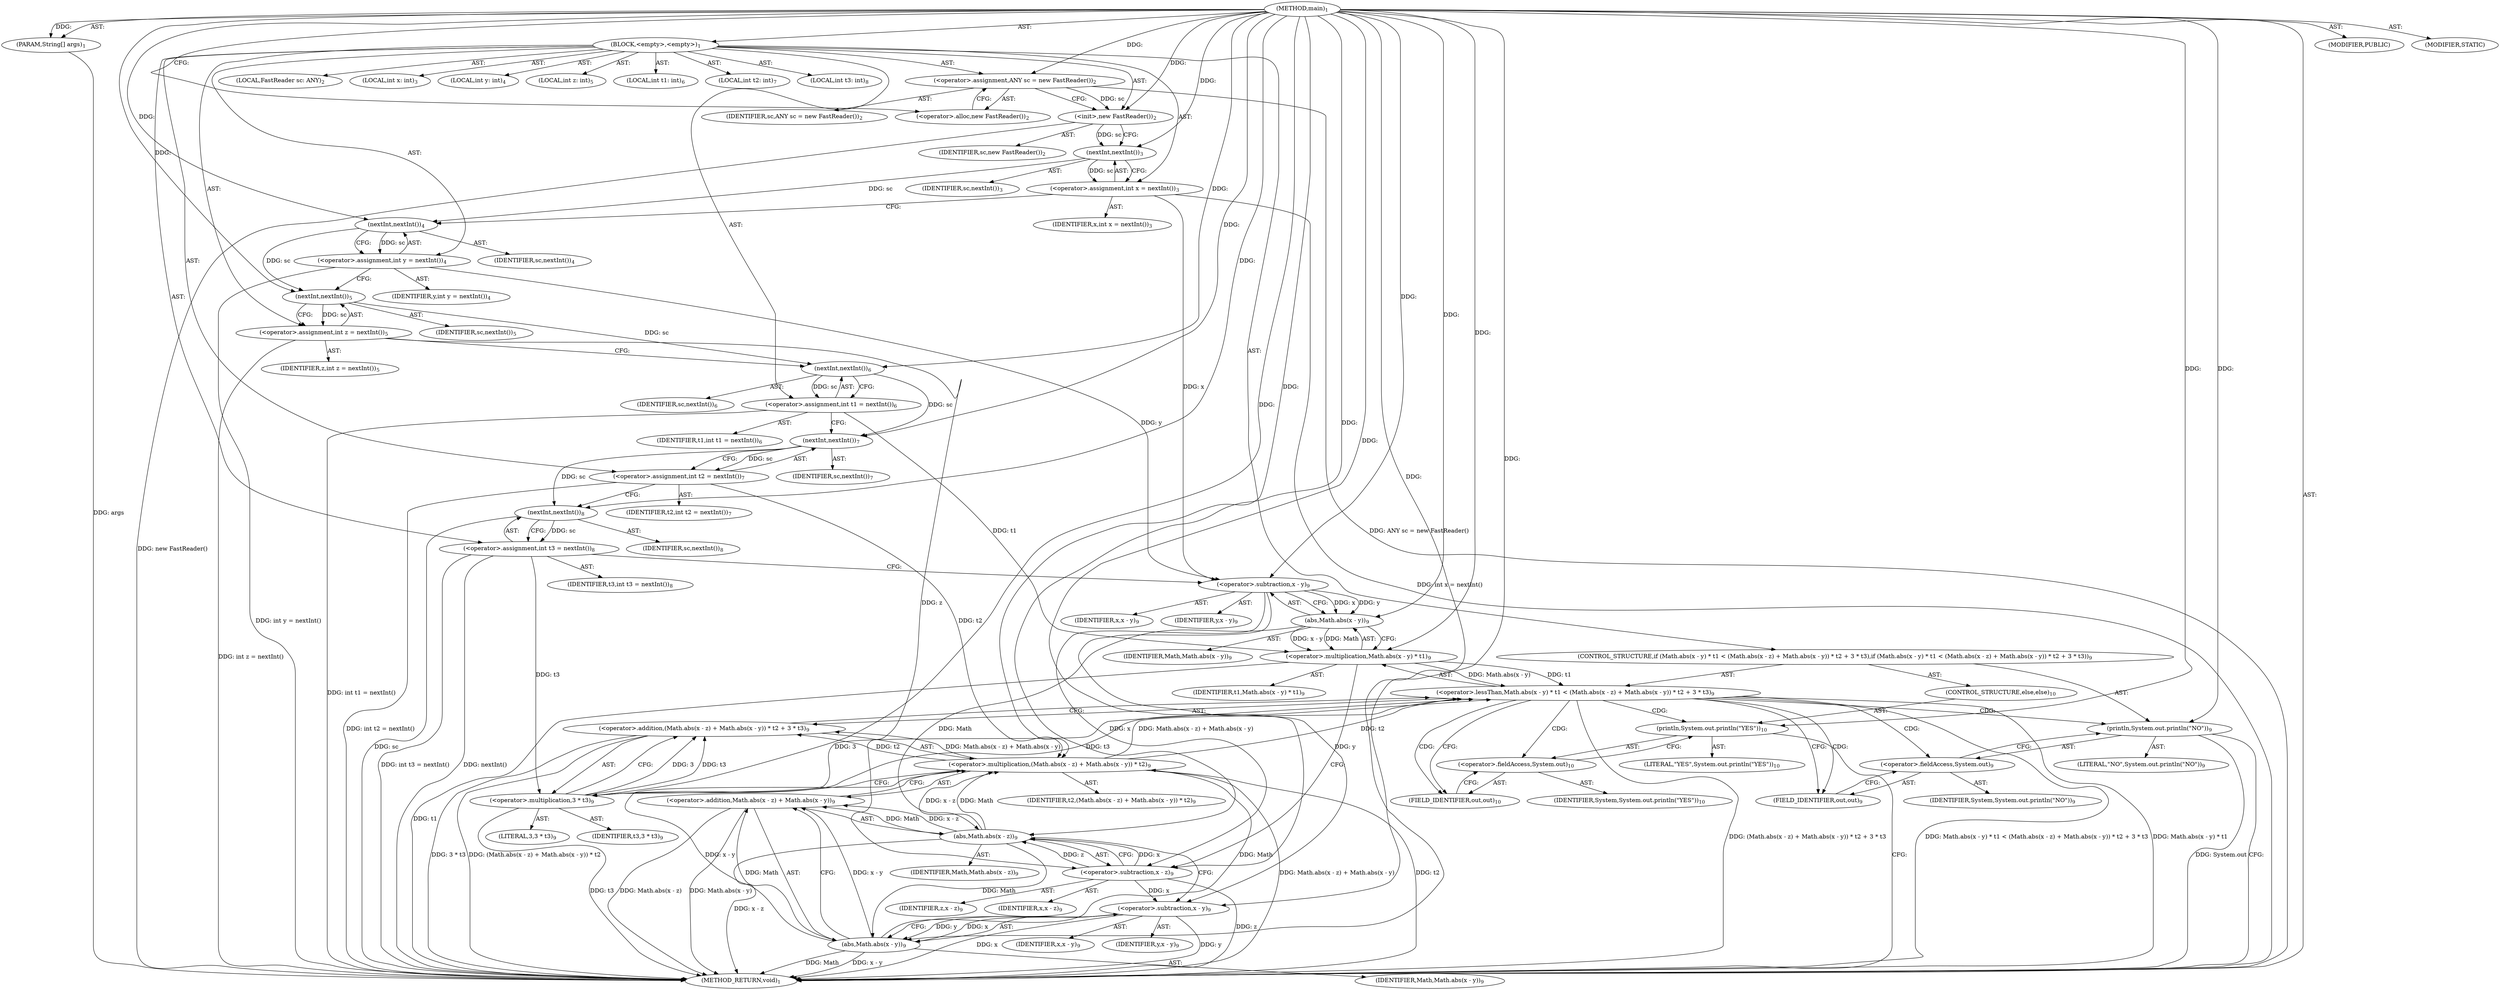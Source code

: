 digraph "main" {  
"19" [label = <(METHOD,main)<SUB>1</SUB>> ]
"20" [label = <(PARAM,String[] args)<SUB>1</SUB>> ]
"21" [label = <(BLOCK,&lt;empty&gt;,&lt;empty&gt;)<SUB>1</SUB>> ]
"4" [label = <(LOCAL,FastReader sc: ANY)<SUB>2</SUB>> ]
"22" [label = <(&lt;operator&gt;.assignment,ANY sc = new FastReader())<SUB>2</SUB>> ]
"23" [label = <(IDENTIFIER,sc,ANY sc = new FastReader())<SUB>2</SUB>> ]
"24" [label = <(&lt;operator&gt;.alloc,new FastReader())<SUB>2</SUB>> ]
"25" [label = <(&lt;init&gt;,new FastReader())<SUB>2</SUB>> ]
"3" [label = <(IDENTIFIER,sc,new FastReader())<SUB>2</SUB>> ]
"26" [label = <(LOCAL,int x: int)<SUB>3</SUB>> ]
"27" [label = <(&lt;operator&gt;.assignment,int x = nextInt())<SUB>3</SUB>> ]
"28" [label = <(IDENTIFIER,x,int x = nextInt())<SUB>3</SUB>> ]
"29" [label = <(nextInt,nextInt())<SUB>3</SUB>> ]
"30" [label = <(IDENTIFIER,sc,nextInt())<SUB>3</SUB>> ]
"31" [label = <(LOCAL,int y: int)<SUB>4</SUB>> ]
"32" [label = <(&lt;operator&gt;.assignment,int y = nextInt())<SUB>4</SUB>> ]
"33" [label = <(IDENTIFIER,y,int y = nextInt())<SUB>4</SUB>> ]
"34" [label = <(nextInt,nextInt())<SUB>4</SUB>> ]
"35" [label = <(IDENTIFIER,sc,nextInt())<SUB>4</SUB>> ]
"36" [label = <(LOCAL,int z: int)<SUB>5</SUB>> ]
"37" [label = <(&lt;operator&gt;.assignment,int z = nextInt())<SUB>5</SUB>> ]
"38" [label = <(IDENTIFIER,z,int z = nextInt())<SUB>5</SUB>> ]
"39" [label = <(nextInt,nextInt())<SUB>5</SUB>> ]
"40" [label = <(IDENTIFIER,sc,nextInt())<SUB>5</SUB>> ]
"41" [label = <(LOCAL,int t1: int)<SUB>6</SUB>> ]
"42" [label = <(&lt;operator&gt;.assignment,int t1 = nextInt())<SUB>6</SUB>> ]
"43" [label = <(IDENTIFIER,t1,int t1 = nextInt())<SUB>6</SUB>> ]
"44" [label = <(nextInt,nextInt())<SUB>6</SUB>> ]
"45" [label = <(IDENTIFIER,sc,nextInt())<SUB>6</SUB>> ]
"46" [label = <(LOCAL,int t2: int)<SUB>7</SUB>> ]
"47" [label = <(&lt;operator&gt;.assignment,int t2 = nextInt())<SUB>7</SUB>> ]
"48" [label = <(IDENTIFIER,t2,int t2 = nextInt())<SUB>7</SUB>> ]
"49" [label = <(nextInt,nextInt())<SUB>7</SUB>> ]
"50" [label = <(IDENTIFIER,sc,nextInt())<SUB>7</SUB>> ]
"51" [label = <(LOCAL,int t3: int)<SUB>8</SUB>> ]
"52" [label = <(&lt;operator&gt;.assignment,int t3 = nextInt())<SUB>8</SUB>> ]
"53" [label = <(IDENTIFIER,t3,int t3 = nextInt())<SUB>8</SUB>> ]
"54" [label = <(nextInt,nextInt())<SUB>8</SUB>> ]
"55" [label = <(IDENTIFIER,sc,nextInt())<SUB>8</SUB>> ]
"56" [label = <(CONTROL_STRUCTURE,if (Math.abs(x - y) * t1 &lt; (Math.abs(x - z) + Math.abs(x - y)) * t2 + 3 * t3),if (Math.abs(x - y) * t1 &lt; (Math.abs(x - z) + Math.abs(x - y)) * t2 + 3 * t3))<SUB>9</SUB>> ]
"57" [label = <(&lt;operator&gt;.lessThan,Math.abs(x - y) * t1 &lt; (Math.abs(x - z) + Math.abs(x - y)) * t2 + 3 * t3)<SUB>9</SUB>> ]
"58" [label = <(&lt;operator&gt;.multiplication,Math.abs(x - y) * t1)<SUB>9</SUB>> ]
"59" [label = <(abs,Math.abs(x - y))<SUB>9</SUB>> ]
"60" [label = <(IDENTIFIER,Math,Math.abs(x - y))<SUB>9</SUB>> ]
"61" [label = <(&lt;operator&gt;.subtraction,x - y)<SUB>9</SUB>> ]
"62" [label = <(IDENTIFIER,x,x - y)<SUB>9</SUB>> ]
"63" [label = <(IDENTIFIER,y,x - y)<SUB>9</SUB>> ]
"64" [label = <(IDENTIFIER,t1,Math.abs(x - y) * t1)<SUB>9</SUB>> ]
"65" [label = <(&lt;operator&gt;.addition,(Math.abs(x - z) + Math.abs(x - y)) * t2 + 3 * t3)<SUB>9</SUB>> ]
"66" [label = <(&lt;operator&gt;.multiplication,(Math.abs(x - z) + Math.abs(x - y)) * t2)<SUB>9</SUB>> ]
"67" [label = <(&lt;operator&gt;.addition,Math.abs(x - z) + Math.abs(x - y))<SUB>9</SUB>> ]
"68" [label = <(abs,Math.abs(x - z))<SUB>9</SUB>> ]
"69" [label = <(IDENTIFIER,Math,Math.abs(x - z))<SUB>9</SUB>> ]
"70" [label = <(&lt;operator&gt;.subtraction,x - z)<SUB>9</SUB>> ]
"71" [label = <(IDENTIFIER,x,x - z)<SUB>9</SUB>> ]
"72" [label = <(IDENTIFIER,z,x - z)<SUB>9</SUB>> ]
"73" [label = <(abs,Math.abs(x - y))<SUB>9</SUB>> ]
"74" [label = <(IDENTIFIER,Math,Math.abs(x - y))<SUB>9</SUB>> ]
"75" [label = <(&lt;operator&gt;.subtraction,x - y)<SUB>9</SUB>> ]
"76" [label = <(IDENTIFIER,x,x - y)<SUB>9</SUB>> ]
"77" [label = <(IDENTIFIER,y,x - y)<SUB>9</SUB>> ]
"78" [label = <(IDENTIFIER,t2,(Math.abs(x - z) + Math.abs(x - y)) * t2)<SUB>9</SUB>> ]
"79" [label = <(&lt;operator&gt;.multiplication,3 * t3)<SUB>9</SUB>> ]
"80" [label = <(LITERAL,3,3 * t3)<SUB>9</SUB>> ]
"81" [label = <(IDENTIFIER,t3,3 * t3)<SUB>9</SUB>> ]
"82" [label = <(println,System.out.println(&quot;NO&quot;))<SUB>9</SUB>> ]
"83" [label = <(&lt;operator&gt;.fieldAccess,System.out)<SUB>9</SUB>> ]
"84" [label = <(IDENTIFIER,System,System.out.println(&quot;NO&quot;))<SUB>9</SUB>> ]
"85" [label = <(FIELD_IDENTIFIER,out,out)<SUB>9</SUB>> ]
"86" [label = <(LITERAL,&quot;NO&quot;,System.out.println(&quot;NO&quot;))<SUB>9</SUB>> ]
"87" [label = <(CONTROL_STRUCTURE,else,else)<SUB>10</SUB>> ]
"88" [label = <(println,System.out.println(&quot;YES&quot;))<SUB>10</SUB>> ]
"89" [label = <(&lt;operator&gt;.fieldAccess,System.out)<SUB>10</SUB>> ]
"90" [label = <(IDENTIFIER,System,System.out.println(&quot;YES&quot;))<SUB>10</SUB>> ]
"91" [label = <(FIELD_IDENTIFIER,out,out)<SUB>10</SUB>> ]
"92" [label = <(LITERAL,&quot;YES&quot;,System.out.println(&quot;YES&quot;))<SUB>10</SUB>> ]
"93" [label = <(MODIFIER,PUBLIC)> ]
"94" [label = <(MODIFIER,STATIC)> ]
"95" [label = <(METHOD_RETURN,void)<SUB>1</SUB>> ]
  "19" -> "20"  [ label = "AST: "] 
  "19" -> "21"  [ label = "AST: "] 
  "19" -> "93"  [ label = "AST: "] 
  "19" -> "94"  [ label = "AST: "] 
  "19" -> "95"  [ label = "AST: "] 
  "21" -> "4"  [ label = "AST: "] 
  "21" -> "22"  [ label = "AST: "] 
  "21" -> "25"  [ label = "AST: "] 
  "21" -> "26"  [ label = "AST: "] 
  "21" -> "27"  [ label = "AST: "] 
  "21" -> "31"  [ label = "AST: "] 
  "21" -> "32"  [ label = "AST: "] 
  "21" -> "36"  [ label = "AST: "] 
  "21" -> "37"  [ label = "AST: "] 
  "21" -> "41"  [ label = "AST: "] 
  "21" -> "42"  [ label = "AST: "] 
  "21" -> "46"  [ label = "AST: "] 
  "21" -> "47"  [ label = "AST: "] 
  "21" -> "51"  [ label = "AST: "] 
  "21" -> "52"  [ label = "AST: "] 
  "21" -> "56"  [ label = "AST: "] 
  "22" -> "23"  [ label = "AST: "] 
  "22" -> "24"  [ label = "AST: "] 
  "25" -> "3"  [ label = "AST: "] 
  "27" -> "28"  [ label = "AST: "] 
  "27" -> "29"  [ label = "AST: "] 
  "29" -> "30"  [ label = "AST: "] 
  "32" -> "33"  [ label = "AST: "] 
  "32" -> "34"  [ label = "AST: "] 
  "34" -> "35"  [ label = "AST: "] 
  "37" -> "38"  [ label = "AST: "] 
  "37" -> "39"  [ label = "AST: "] 
  "39" -> "40"  [ label = "AST: "] 
  "42" -> "43"  [ label = "AST: "] 
  "42" -> "44"  [ label = "AST: "] 
  "44" -> "45"  [ label = "AST: "] 
  "47" -> "48"  [ label = "AST: "] 
  "47" -> "49"  [ label = "AST: "] 
  "49" -> "50"  [ label = "AST: "] 
  "52" -> "53"  [ label = "AST: "] 
  "52" -> "54"  [ label = "AST: "] 
  "54" -> "55"  [ label = "AST: "] 
  "56" -> "57"  [ label = "AST: "] 
  "56" -> "82"  [ label = "AST: "] 
  "56" -> "87"  [ label = "AST: "] 
  "57" -> "58"  [ label = "AST: "] 
  "57" -> "65"  [ label = "AST: "] 
  "58" -> "59"  [ label = "AST: "] 
  "58" -> "64"  [ label = "AST: "] 
  "59" -> "60"  [ label = "AST: "] 
  "59" -> "61"  [ label = "AST: "] 
  "61" -> "62"  [ label = "AST: "] 
  "61" -> "63"  [ label = "AST: "] 
  "65" -> "66"  [ label = "AST: "] 
  "65" -> "79"  [ label = "AST: "] 
  "66" -> "67"  [ label = "AST: "] 
  "66" -> "78"  [ label = "AST: "] 
  "67" -> "68"  [ label = "AST: "] 
  "67" -> "73"  [ label = "AST: "] 
  "68" -> "69"  [ label = "AST: "] 
  "68" -> "70"  [ label = "AST: "] 
  "70" -> "71"  [ label = "AST: "] 
  "70" -> "72"  [ label = "AST: "] 
  "73" -> "74"  [ label = "AST: "] 
  "73" -> "75"  [ label = "AST: "] 
  "75" -> "76"  [ label = "AST: "] 
  "75" -> "77"  [ label = "AST: "] 
  "79" -> "80"  [ label = "AST: "] 
  "79" -> "81"  [ label = "AST: "] 
  "82" -> "83"  [ label = "AST: "] 
  "82" -> "86"  [ label = "AST: "] 
  "83" -> "84"  [ label = "AST: "] 
  "83" -> "85"  [ label = "AST: "] 
  "87" -> "88"  [ label = "AST: "] 
  "88" -> "89"  [ label = "AST: "] 
  "88" -> "92"  [ label = "AST: "] 
  "89" -> "90"  [ label = "AST: "] 
  "89" -> "91"  [ label = "AST: "] 
  "22" -> "25"  [ label = "CFG: "] 
  "25" -> "29"  [ label = "CFG: "] 
  "27" -> "34"  [ label = "CFG: "] 
  "32" -> "39"  [ label = "CFG: "] 
  "37" -> "44"  [ label = "CFG: "] 
  "42" -> "49"  [ label = "CFG: "] 
  "47" -> "54"  [ label = "CFG: "] 
  "52" -> "61"  [ label = "CFG: "] 
  "24" -> "22"  [ label = "CFG: "] 
  "29" -> "27"  [ label = "CFG: "] 
  "34" -> "32"  [ label = "CFG: "] 
  "39" -> "37"  [ label = "CFG: "] 
  "44" -> "42"  [ label = "CFG: "] 
  "49" -> "47"  [ label = "CFG: "] 
  "54" -> "52"  [ label = "CFG: "] 
  "57" -> "85"  [ label = "CFG: "] 
  "57" -> "91"  [ label = "CFG: "] 
  "82" -> "95"  [ label = "CFG: "] 
  "58" -> "70"  [ label = "CFG: "] 
  "65" -> "57"  [ label = "CFG: "] 
  "83" -> "82"  [ label = "CFG: "] 
  "88" -> "95"  [ label = "CFG: "] 
  "59" -> "58"  [ label = "CFG: "] 
  "66" -> "79"  [ label = "CFG: "] 
  "79" -> "65"  [ label = "CFG: "] 
  "85" -> "83"  [ label = "CFG: "] 
  "89" -> "88"  [ label = "CFG: "] 
  "61" -> "59"  [ label = "CFG: "] 
  "67" -> "66"  [ label = "CFG: "] 
  "91" -> "89"  [ label = "CFG: "] 
  "68" -> "75"  [ label = "CFG: "] 
  "73" -> "67"  [ label = "CFG: "] 
  "70" -> "68"  [ label = "CFG: "] 
  "75" -> "73"  [ label = "CFG: "] 
  "19" -> "24"  [ label = "CFG: "] 
  "20" -> "95"  [ label = "DDG: args"] 
  "22" -> "95"  [ label = "DDG: ANY sc = new FastReader()"] 
  "25" -> "95"  [ label = "DDG: new FastReader()"] 
  "27" -> "95"  [ label = "DDG: int x = nextInt()"] 
  "32" -> "95"  [ label = "DDG: int y = nextInt()"] 
  "37" -> "95"  [ label = "DDG: int z = nextInt()"] 
  "42" -> "95"  [ label = "DDG: int t1 = nextInt()"] 
  "47" -> "95"  [ label = "DDG: int t2 = nextInt()"] 
  "54" -> "95"  [ label = "DDG: sc"] 
  "52" -> "95"  [ label = "DDG: nextInt()"] 
  "52" -> "95"  [ label = "DDG: int t3 = nextInt()"] 
  "58" -> "95"  [ label = "DDG: t1"] 
  "57" -> "95"  [ label = "DDG: Math.abs(x - y) * t1"] 
  "70" -> "95"  [ label = "DDG: z"] 
  "68" -> "95"  [ label = "DDG: x - z"] 
  "67" -> "95"  [ label = "DDG: Math.abs(x - z)"] 
  "73" -> "95"  [ label = "DDG: Math"] 
  "75" -> "95"  [ label = "DDG: x"] 
  "75" -> "95"  [ label = "DDG: y"] 
  "73" -> "95"  [ label = "DDG: x - y"] 
  "67" -> "95"  [ label = "DDG: Math.abs(x - y)"] 
  "66" -> "95"  [ label = "DDG: Math.abs(x - z) + Math.abs(x - y)"] 
  "66" -> "95"  [ label = "DDG: t2"] 
  "65" -> "95"  [ label = "DDG: (Math.abs(x - z) + Math.abs(x - y)) * t2"] 
  "79" -> "95"  [ label = "DDG: t3"] 
  "65" -> "95"  [ label = "DDG: 3 * t3"] 
  "57" -> "95"  [ label = "DDG: (Math.abs(x - z) + Math.abs(x - y)) * t2 + 3 * t3"] 
  "57" -> "95"  [ label = "DDG: Math.abs(x - y) * t1 &lt; (Math.abs(x - z) + Math.abs(x - y)) * t2 + 3 * t3"] 
  "82" -> "95"  [ label = "DDG: System.out"] 
  "19" -> "20"  [ label = "DDG: "] 
  "19" -> "22"  [ label = "DDG: "] 
  "29" -> "27"  [ label = "DDG: sc"] 
  "34" -> "32"  [ label = "DDG: sc"] 
  "39" -> "37"  [ label = "DDG: sc"] 
  "44" -> "42"  [ label = "DDG: sc"] 
  "49" -> "47"  [ label = "DDG: sc"] 
  "54" -> "52"  [ label = "DDG: sc"] 
  "22" -> "25"  [ label = "DDG: sc"] 
  "19" -> "25"  [ label = "DDG: "] 
  "25" -> "29"  [ label = "DDG: sc"] 
  "19" -> "29"  [ label = "DDG: "] 
  "29" -> "34"  [ label = "DDG: sc"] 
  "19" -> "34"  [ label = "DDG: "] 
  "34" -> "39"  [ label = "DDG: sc"] 
  "19" -> "39"  [ label = "DDG: "] 
  "39" -> "44"  [ label = "DDG: sc"] 
  "19" -> "44"  [ label = "DDG: "] 
  "44" -> "49"  [ label = "DDG: sc"] 
  "19" -> "49"  [ label = "DDG: "] 
  "49" -> "54"  [ label = "DDG: sc"] 
  "19" -> "54"  [ label = "DDG: "] 
  "58" -> "57"  [ label = "DDG: Math.abs(x - y)"] 
  "58" -> "57"  [ label = "DDG: t1"] 
  "66" -> "57"  [ label = "DDG: Math.abs(x - z) + Math.abs(x - y)"] 
  "66" -> "57"  [ label = "DDG: t2"] 
  "79" -> "57"  [ label = "DDG: 3"] 
  "79" -> "57"  [ label = "DDG: t3"] 
  "19" -> "82"  [ label = "DDG: "] 
  "59" -> "58"  [ label = "DDG: Math"] 
  "59" -> "58"  [ label = "DDG: x - y"] 
  "42" -> "58"  [ label = "DDG: t1"] 
  "19" -> "58"  [ label = "DDG: "] 
  "66" -> "65"  [ label = "DDG: Math.abs(x - z) + Math.abs(x - y)"] 
  "66" -> "65"  [ label = "DDG: t2"] 
  "79" -> "65"  [ label = "DDG: 3"] 
  "79" -> "65"  [ label = "DDG: t3"] 
  "19" -> "88"  [ label = "DDG: "] 
  "19" -> "59"  [ label = "DDG: "] 
  "61" -> "59"  [ label = "DDG: x"] 
  "61" -> "59"  [ label = "DDG: y"] 
  "68" -> "66"  [ label = "DDG: Math"] 
  "68" -> "66"  [ label = "DDG: x - z"] 
  "73" -> "66"  [ label = "DDG: Math"] 
  "73" -> "66"  [ label = "DDG: x - y"] 
  "47" -> "66"  [ label = "DDG: t2"] 
  "19" -> "66"  [ label = "DDG: "] 
  "19" -> "79"  [ label = "DDG: "] 
  "52" -> "79"  [ label = "DDG: t3"] 
  "27" -> "61"  [ label = "DDG: x"] 
  "19" -> "61"  [ label = "DDG: "] 
  "32" -> "61"  [ label = "DDG: y"] 
  "68" -> "67"  [ label = "DDG: Math"] 
  "68" -> "67"  [ label = "DDG: x - z"] 
  "73" -> "67"  [ label = "DDG: Math"] 
  "73" -> "67"  [ label = "DDG: x - y"] 
  "59" -> "68"  [ label = "DDG: Math"] 
  "19" -> "68"  [ label = "DDG: "] 
  "70" -> "68"  [ label = "DDG: x"] 
  "70" -> "68"  [ label = "DDG: z"] 
  "68" -> "73"  [ label = "DDG: Math"] 
  "19" -> "73"  [ label = "DDG: "] 
  "75" -> "73"  [ label = "DDG: x"] 
  "75" -> "73"  [ label = "DDG: y"] 
  "61" -> "70"  [ label = "DDG: x"] 
  "19" -> "70"  [ label = "DDG: "] 
  "37" -> "70"  [ label = "DDG: z"] 
  "70" -> "75"  [ label = "DDG: x"] 
  "19" -> "75"  [ label = "DDG: "] 
  "61" -> "75"  [ label = "DDG: y"] 
  "57" -> "85"  [ label = "CDG: "] 
  "57" -> "88"  [ label = "CDG: "] 
  "57" -> "91"  [ label = "CDG: "] 
  "57" -> "83"  [ label = "CDG: "] 
  "57" -> "89"  [ label = "CDG: "] 
  "57" -> "82"  [ label = "CDG: "] 
}
